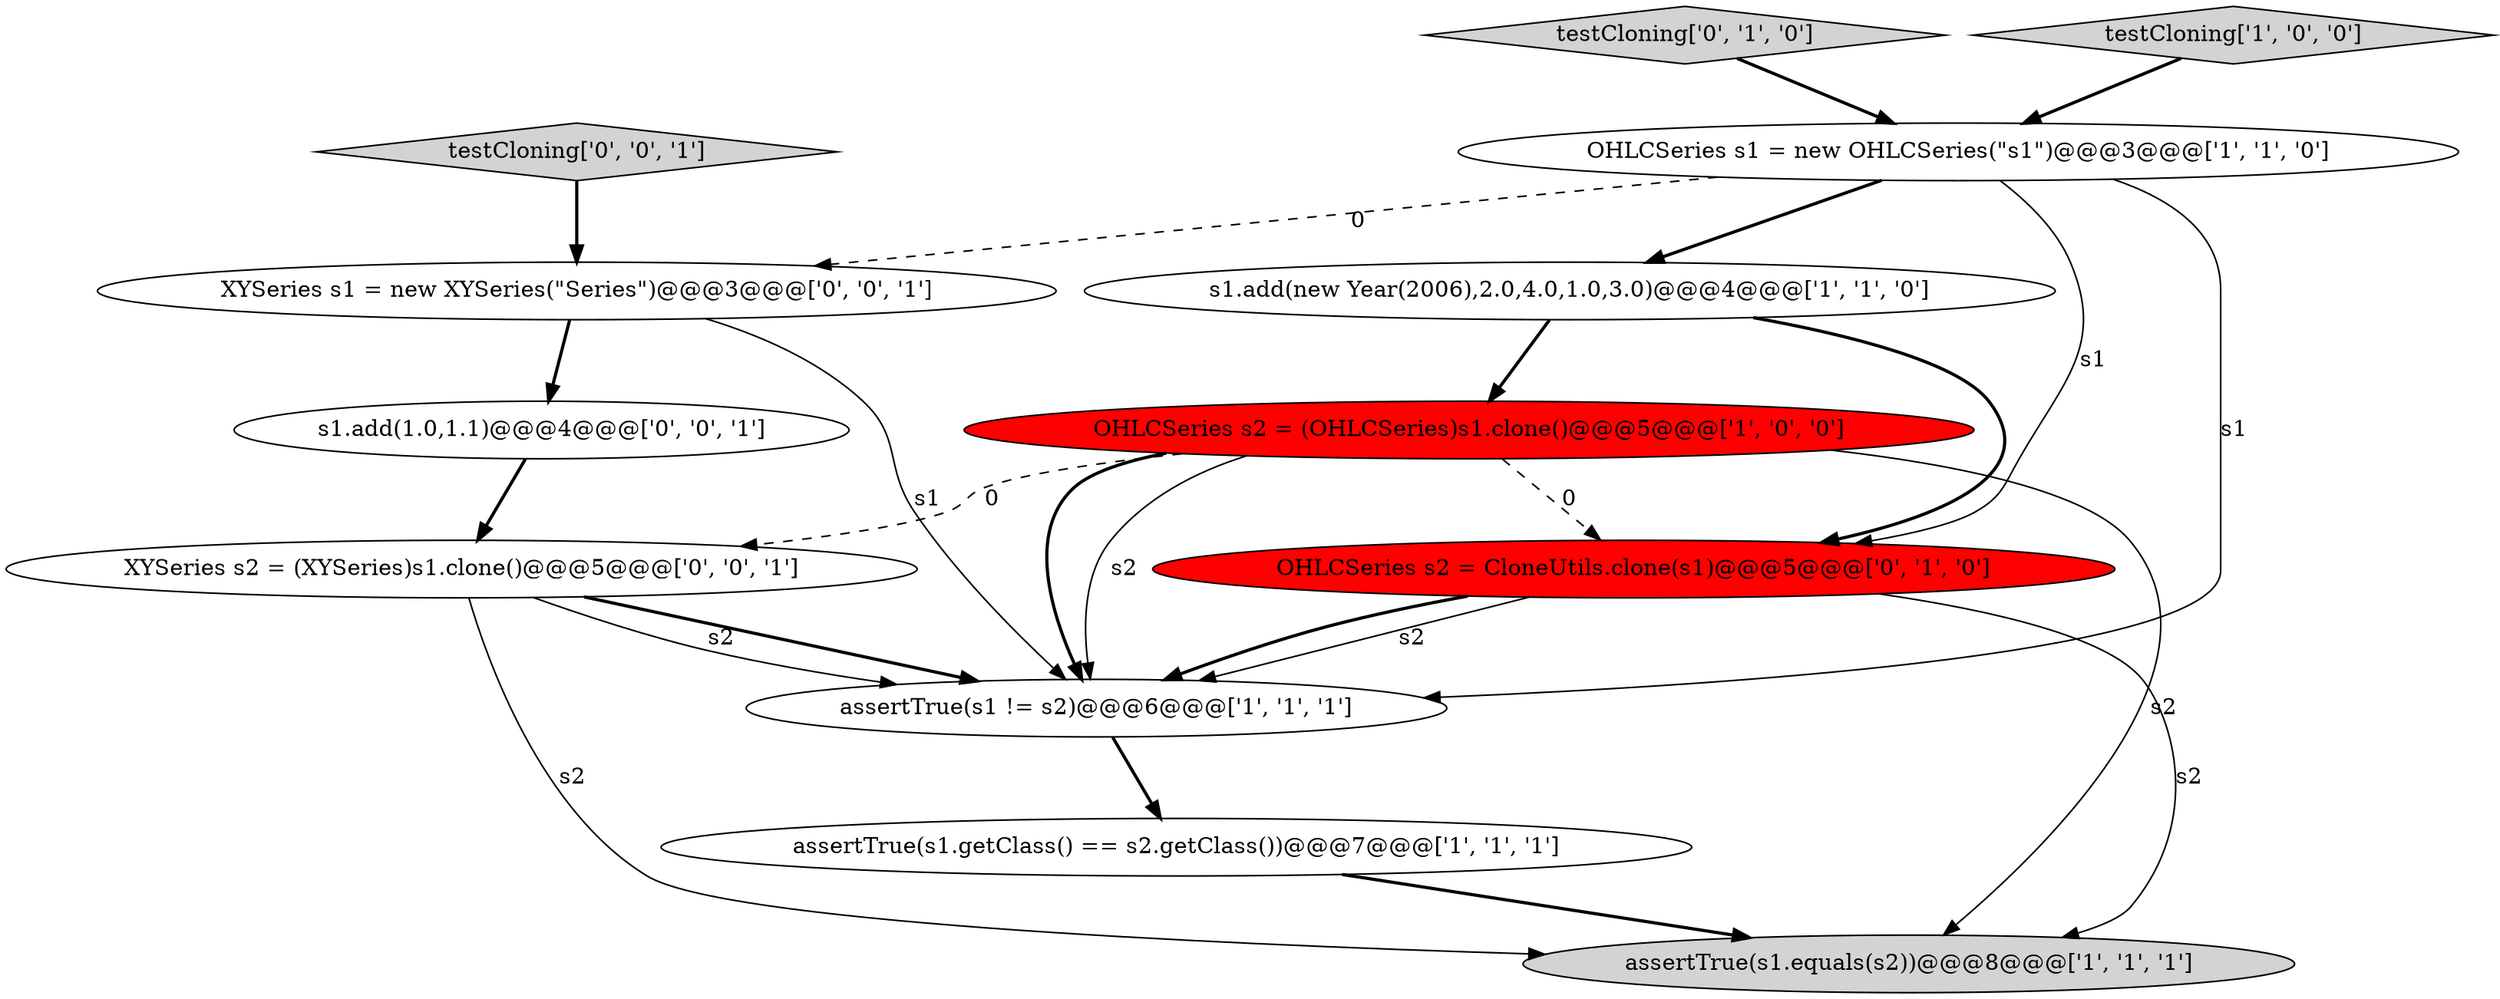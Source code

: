 digraph {
6 [style = filled, label = "assertTrue(s1 != s2)@@@6@@@['1', '1', '1']", fillcolor = white, shape = ellipse image = "AAA0AAABBB1BBB"];
12 [style = filled, label = "testCloning['0', '0', '1']", fillcolor = lightgray, shape = diamond image = "AAA0AAABBB3BBB"];
11 [style = filled, label = "XYSeries s2 = (XYSeries)s1.clone()@@@5@@@['0', '0', '1']", fillcolor = white, shape = ellipse image = "AAA0AAABBB3BBB"];
9 [style = filled, label = "s1.add(1.0,1.1)@@@4@@@['0', '0', '1']", fillcolor = white, shape = ellipse image = "AAA0AAABBB3BBB"];
8 [style = filled, label = "testCloning['0', '1', '0']", fillcolor = lightgray, shape = diamond image = "AAA0AAABBB2BBB"];
7 [style = filled, label = "OHLCSeries s2 = CloneUtils.clone(s1)@@@5@@@['0', '1', '0']", fillcolor = red, shape = ellipse image = "AAA1AAABBB2BBB"];
2 [style = filled, label = "testCloning['1', '0', '0']", fillcolor = lightgray, shape = diamond image = "AAA0AAABBB1BBB"];
0 [style = filled, label = "assertTrue(s1.equals(s2))@@@8@@@['1', '1', '1']", fillcolor = lightgray, shape = ellipse image = "AAA0AAABBB1BBB"];
10 [style = filled, label = "XYSeries s1 = new XYSeries(\"Series\")@@@3@@@['0', '0', '1']", fillcolor = white, shape = ellipse image = "AAA0AAABBB3BBB"];
5 [style = filled, label = "assertTrue(s1.getClass() == s2.getClass())@@@7@@@['1', '1', '1']", fillcolor = white, shape = ellipse image = "AAA0AAABBB1BBB"];
4 [style = filled, label = "OHLCSeries s2 = (OHLCSeries)s1.clone()@@@5@@@['1', '0', '0']", fillcolor = red, shape = ellipse image = "AAA1AAABBB1BBB"];
3 [style = filled, label = "OHLCSeries s1 = new OHLCSeries(\"s1\")@@@3@@@['1', '1', '0']", fillcolor = white, shape = ellipse image = "AAA0AAABBB1BBB"];
1 [style = filled, label = "s1.add(new Year(2006),2.0,4.0,1.0,3.0)@@@4@@@['1', '1', '0']", fillcolor = white, shape = ellipse image = "AAA0AAABBB1BBB"];
1->4 [style = bold, label=""];
9->11 [style = bold, label=""];
3->1 [style = bold, label=""];
4->0 [style = solid, label="s2"];
4->6 [style = bold, label=""];
7->6 [style = solid, label="s2"];
2->3 [style = bold, label=""];
11->6 [style = bold, label=""];
8->3 [style = bold, label=""];
3->7 [style = solid, label="s1"];
4->6 [style = solid, label="s2"];
1->7 [style = bold, label=""];
7->0 [style = solid, label="s2"];
6->5 [style = bold, label=""];
12->10 [style = bold, label=""];
5->0 [style = bold, label=""];
4->7 [style = dashed, label="0"];
7->6 [style = bold, label=""];
3->6 [style = solid, label="s1"];
10->6 [style = solid, label="s1"];
11->6 [style = solid, label="s2"];
11->0 [style = solid, label="s2"];
10->9 [style = bold, label=""];
3->10 [style = dashed, label="0"];
4->11 [style = dashed, label="0"];
}
